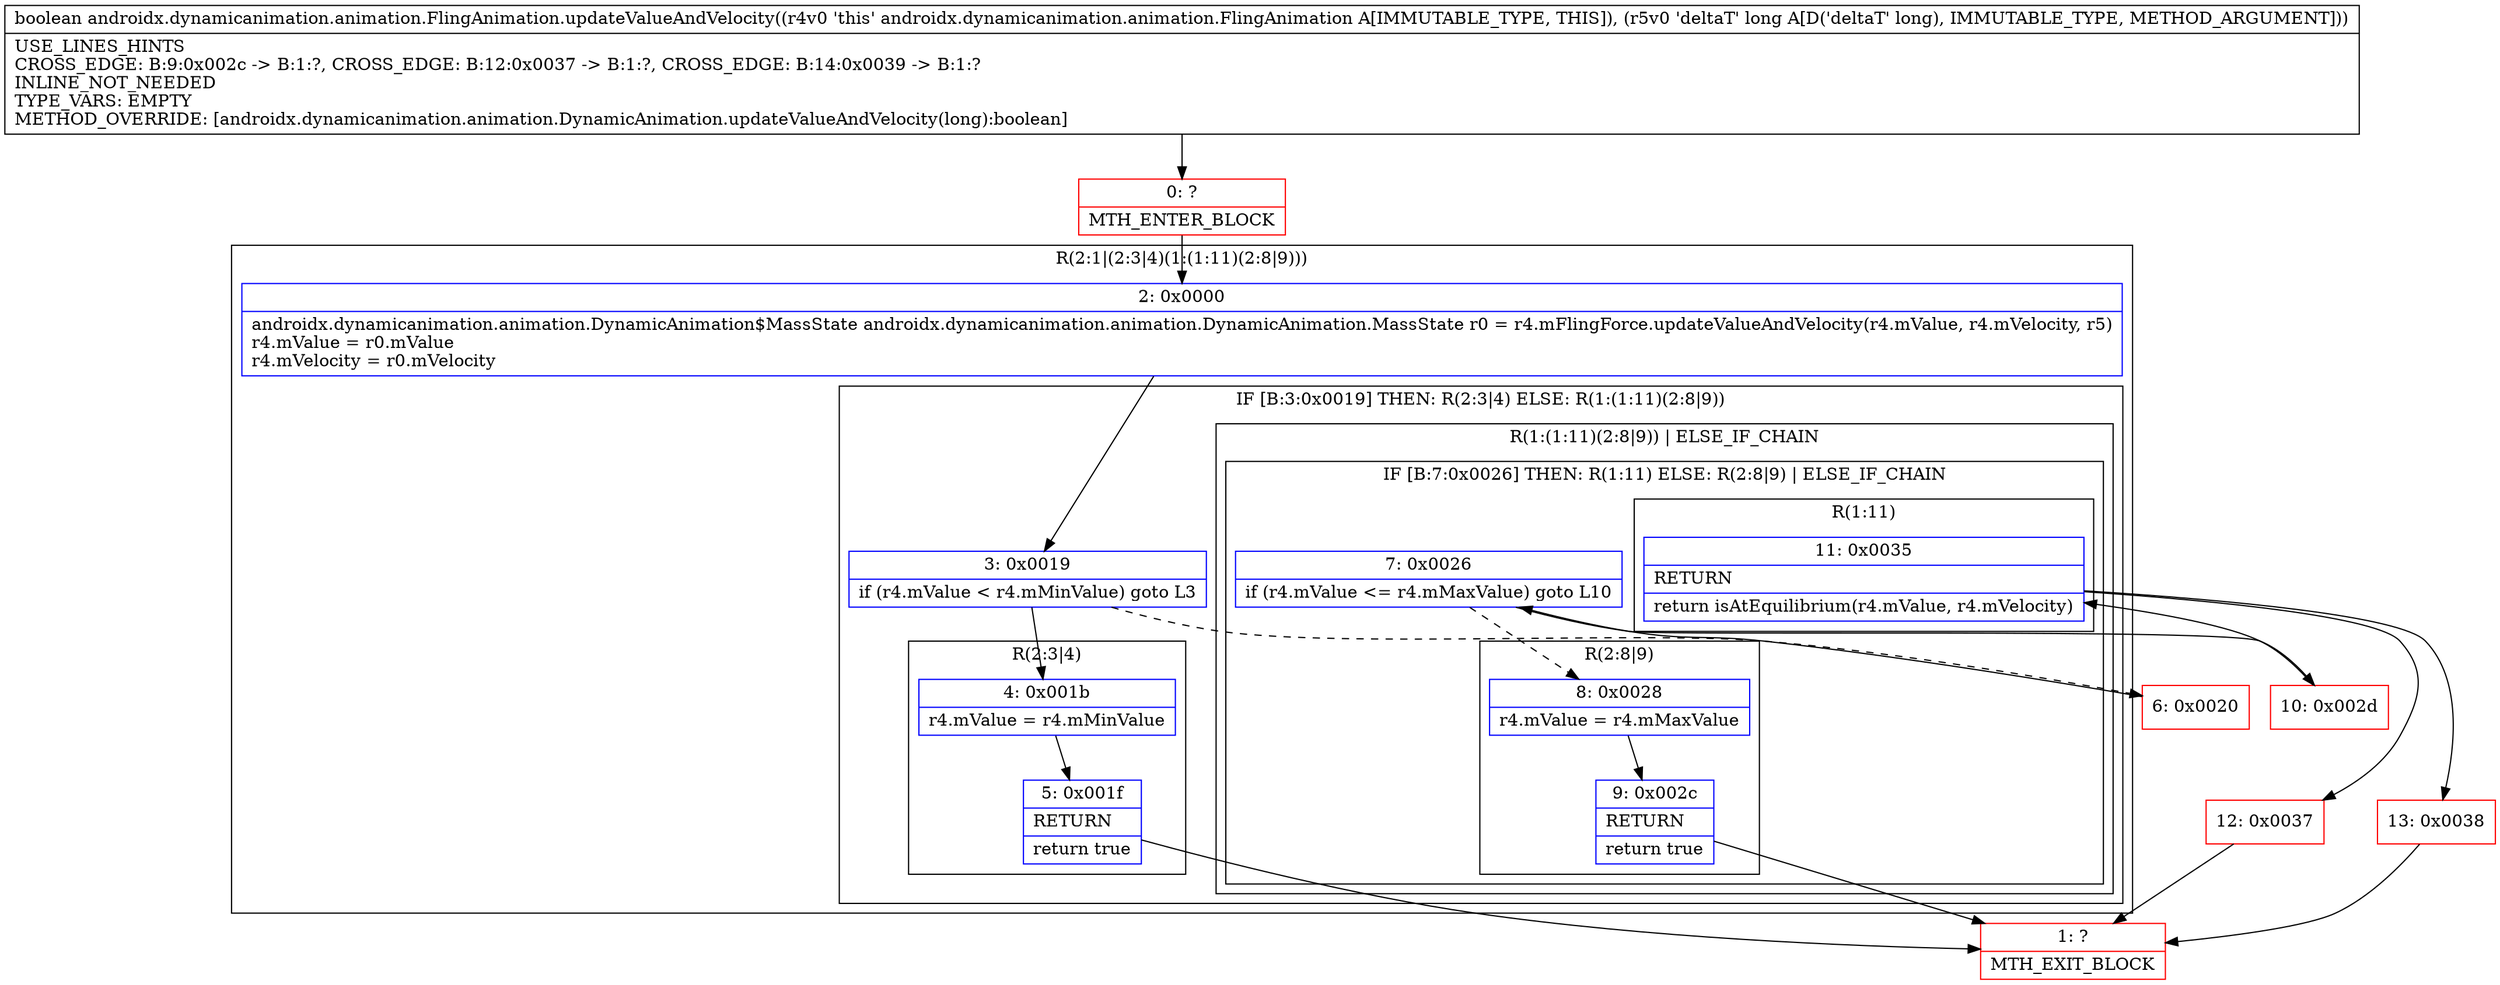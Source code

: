 digraph "CFG forandroidx.dynamicanimation.animation.FlingAnimation.updateValueAndVelocity(J)Z" {
subgraph cluster_Region_1950757707 {
label = "R(2:1|(2:3|4)(1:(1:11)(2:8|9)))";
node [shape=record,color=blue];
Node_2 [shape=record,label="{2\:\ 0x0000|androidx.dynamicanimation.animation.DynamicAnimation$MassState androidx.dynamicanimation.animation.DynamicAnimation.MassState r0 = r4.mFlingForce.updateValueAndVelocity(r4.mValue, r4.mVelocity, r5)\lr4.mValue = r0.mValue\lr4.mVelocity = r0.mVelocity\l}"];
subgraph cluster_IfRegion_1327215672 {
label = "IF [B:3:0x0019] THEN: R(2:3|4) ELSE: R(1:(1:11)(2:8|9))";
node [shape=record,color=blue];
Node_3 [shape=record,label="{3\:\ 0x0019|if (r4.mValue \< r4.mMinValue) goto L3\l}"];
subgraph cluster_Region_1804206326 {
label = "R(2:3|4)";
node [shape=record,color=blue];
Node_4 [shape=record,label="{4\:\ 0x001b|r4.mValue = r4.mMinValue\l}"];
Node_5 [shape=record,label="{5\:\ 0x001f|RETURN\l|return true\l}"];
}
subgraph cluster_Region_1467260349 {
label = "R(1:(1:11)(2:8|9)) | ELSE_IF_CHAIN\l";
node [shape=record,color=blue];
subgraph cluster_IfRegion_170017353 {
label = "IF [B:7:0x0026] THEN: R(1:11) ELSE: R(2:8|9) | ELSE_IF_CHAIN\l";
node [shape=record,color=blue];
Node_7 [shape=record,label="{7\:\ 0x0026|if (r4.mValue \<= r4.mMaxValue) goto L10\l}"];
subgraph cluster_Region_411733313 {
label = "R(1:11)";
node [shape=record,color=blue];
Node_11 [shape=record,label="{11\:\ 0x0035|RETURN\l|return isAtEquilibrium(r4.mValue, r4.mVelocity)\l}"];
}
subgraph cluster_Region_591180566 {
label = "R(2:8|9)";
node [shape=record,color=blue];
Node_8 [shape=record,label="{8\:\ 0x0028|r4.mValue = r4.mMaxValue\l}"];
Node_9 [shape=record,label="{9\:\ 0x002c|RETURN\l|return true\l}"];
}
}
}
}
}
Node_0 [shape=record,color=red,label="{0\:\ ?|MTH_ENTER_BLOCK\l}"];
Node_1 [shape=record,color=red,label="{1\:\ ?|MTH_EXIT_BLOCK\l}"];
Node_6 [shape=record,color=red,label="{6\:\ 0x0020}"];
Node_10 [shape=record,color=red,label="{10\:\ 0x002d}"];
Node_12 [shape=record,color=red,label="{12\:\ 0x0037}"];
Node_13 [shape=record,color=red,label="{13\:\ 0x0038}"];
MethodNode[shape=record,label="{boolean androidx.dynamicanimation.animation.FlingAnimation.updateValueAndVelocity((r4v0 'this' androidx.dynamicanimation.animation.FlingAnimation A[IMMUTABLE_TYPE, THIS]), (r5v0 'deltaT' long A[D('deltaT' long), IMMUTABLE_TYPE, METHOD_ARGUMENT]))  | USE_LINES_HINTS\lCROSS_EDGE: B:9:0x002c \-\> B:1:?, CROSS_EDGE: B:12:0x0037 \-\> B:1:?, CROSS_EDGE: B:14:0x0039 \-\> B:1:?\lINLINE_NOT_NEEDED\lTYPE_VARS: EMPTY\lMETHOD_OVERRIDE: [androidx.dynamicanimation.animation.DynamicAnimation.updateValueAndVelocity(long):boolean]\l}"];
MethodNode -> Node_0;Node_2 -> Node_3;
Node_3 -> Node_4;
Node_3 -> Node_6[style=dashed];
Node_4 -> Node_5;
Node_5 -> Node_1;
Node_7 -> Node_8[style=dashed];
Node_7 -> Node_10;
Node_11 -> Node_12;
Node_11 -> Node_13;
Node_8 -> Node_9;
Node_9 -> Node_1;
Node_0 -> Node_2;
Node_6 -> Node_7;
Node_10 -> Node_11;
Node_12 -> Node_1;
Node_13 -> Node_1;
}

